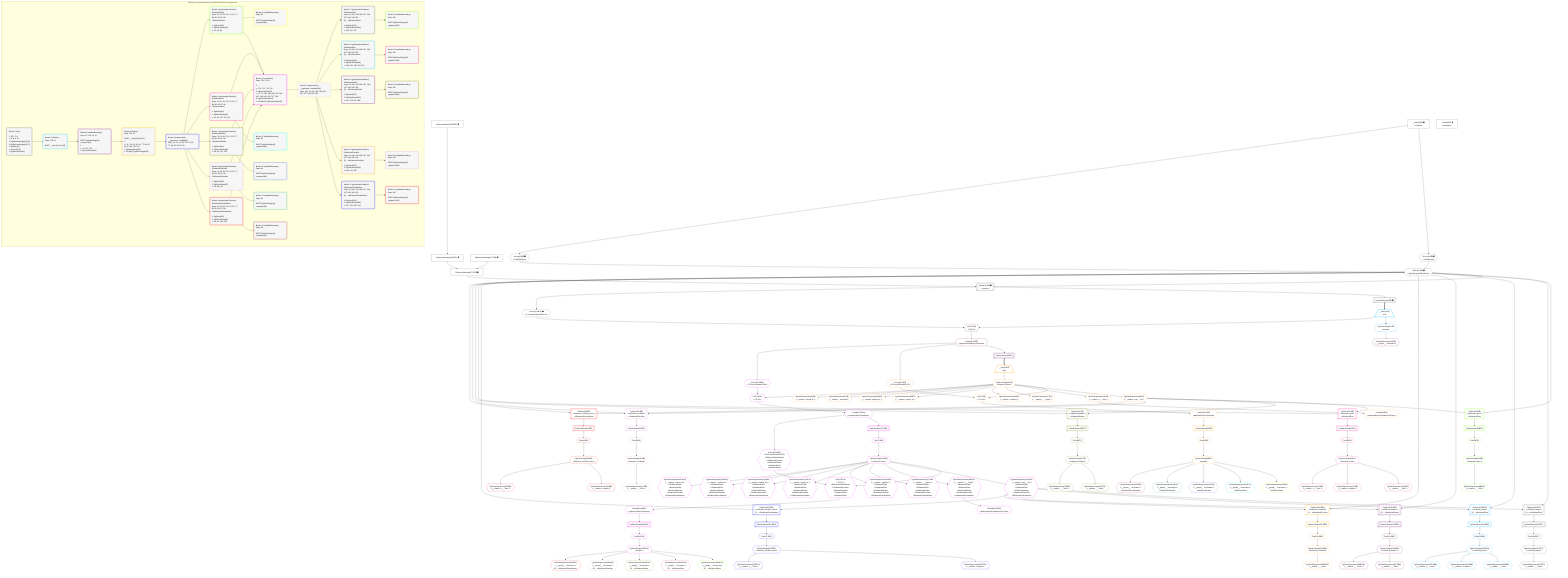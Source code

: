 %%{init: {'themeVariables': { 'fontSize': '12px'}}}%%
graph TD
    classDef path fill:#eee,stroke:#000,color:#000
    classDef plan fill:#fff,stroke-width:1px,color:#000
    classDef itemplan fill:#fff,stroke-width:2px,color:#000
    classDef unbatchedplan fill:#dff,stroke-width:1px,color:#000
    classDef sideeffectplan fill:#fcc,stroke-width:2px,color:#000
    classDef bucket fill:#f6f6f6,color:#000,stroke-width:2px,text-align:left

    subgraph "Buckets for queries/interfaces-relational/nested-more-fragments"
    Bucket0("Bucket 0 (root)<br /><br />1: 705, 713<br />ᐳ: 6, 8, 9, 10<br />2: PgSelectInlineApply[709]<br />3: PgSelectInlineApply[717]<br />4: PgSelect[7]<br />ᐳ: Access[718]<br />5: PgSelectRows[11]"):::bucket
    Bucket1("Bucket 1 (listItem)<br />Deps: 718, 10<br /><br />ROOT __Item{1}ᐸ11ᐳ[12]"):::bucket
    Bucket2("Bucket 2 (nullableBoundary)<br />Deps: 13, 718, 12, 10<br /><br />ROOT PgSelectSingle{1}ᐸpeopleᐳ[13]<br />1: <br />ᐳ: 14, 719, 720<br />2: PgSelectRows[20]"):::bucket
    Bucket3("Bucket 3 (listItem)<br />Deps: 720, 10<br /><br />ROOT __Item{3}ᐸ20ᐳ[21]<br />1: <br />ᐳ: 22, 714, 23, 25, 26, 77, 84, 85, 86, 87, 88, 715, 716<br />2: PgSelectRows[82]<br />ᐳ: First[81], PgSelectSingle[83]"):::bucket
    Bucket4("Bucket 4 (polymorphic)<br />__typename: Lambda[26]<br />Deps: 26, 10, 23, 83, 720, 22, 25, 77, 84, 85, 86, 87, 88"):::bucket
    Bucket5("Bucket 5 (polymorphicPartition)<br />|RelationalTopic<br />Deps: 10, 23, 83, 720, 22, 25, 77, 84, 85, 86, 87, 88<br />ᐳRelationalTopic<br /><br />1: PgSelect[28]<br />2: PgSelectRows[33]<br />ᐳ: 32, 34, 89"):::bucket
    Bucket6("Bucket 6 (polymorphicPartition)<br />|RelationalPost<br />Deps: 10, 23, 83, 720, 22, 25, 77, 84, 85, 86, 87, 88<br />ᐳRelationalPost<br /><br />1: PgSelect[36]<br />2: PgSelectRows[41]<br />ᐳ: 40, 42, 112, 113, 114"):::bucket
    Bucket7("Bucket 7 (polymorphicPartition)<br />|RelationalDivider<br />Deps: 10, 23, 83, 720, 22, 25, 77, 84, 85, 86, 87, 88<br />ᐳRelationalDivider<br /><br />1: PgSelect[44]<br />2: PgSelectRows[49]<br />ᐳ: 48, 50, 137, 138"):::bucket
    Bucket8("Bucket 8 (polymorphicPartition)<br />|RelationalChecklist<br />Deps: 10, 23, 83, 720, 22, 25, 77, 84, 85, 86, 87, 88<br />ᐳRelationalChecklist<br /><br />1: PgSelect[52]<br />2: PgSelectRows[57]<br />ᐳ: 56, 58, 161"):::bucket
    Bucket9("Bucket 9 (polymorphicPartition)<br />|RelationalChecklistItem<br />Deps: 10, 23, 83, 720, 22, 25, 77, 84, 85, 86, 87, 88<br />ᐳRelationalChecklistItem<br /><br />1: PgSelect[60]<br />2: PgSelectRows[65]<br />ᐳ: 64, 66, 184, 185"):::bucket
    Bucket10("Bucket 10 (nullableBoundary)<br />Deps: 83<br /><br />ROOT PgSelectSingle{3}ᐸpeopleᐳ[83]"):::bucket
    Bucket11("Bucket 11 (nullableBoundary)<br />Deps: 83<br /><br />ROOT PgSelectSingle{3}ᐸpeopleᐳ[83]"):::bucket
    Bucket12("Bucket 12 (nullableBoundary)<br />Deps: 83<br /><br />ROOT PgSelectSingle{3}ᐸpeopleᐳ[83]"):::bucket
    Bucket13("Bucket 13 (nullableBoundary)<br />Deps: 83<br /><br />ROOT PgSelectSingle{3}ᐸpeopleᐳ[83]"):::bucket
    Bucket14("Bucket 14 (nullableBoundary)<br />Deps: 83<br /><br />ROOT PgSelectSingle{3}ᐸpeopleᐳ[83]"):::bucket
    Bucket15("Bucket 15 (combined)<br />Deps: 720, 22, 10<br /><br />1: <br />ᐳ: 710, 711, 712, 706<br />2: PgSelectRows[73]<br />ᐳ: 72, 74, 186, 188, 189, 237, 246, 247, 248, 249, 250, 707, 708<br />3: PgSelectRows[244]<br />ᐳ: First[243], PgSelectSingle[245]"):::bucket
    Bucket16("Bucket 16 (polymorphic)<br />__typename: Lambda[189]<br />Deps: 189, 10, 186, 245, 188, 237, 246, 247, 248, 249, 250"):::bucket
    Bucket17("Bucket 17 (polymorphicPartition)<br />|RelationalTopic<br />Deps: 10, 186, 245, 188, 237, 246, 247, 248, 249, 250<br />(5) ...ᐳRelationalTopic<br /><br />1: PgSelect[191]<br />2: PgSelectRows[196]<br />ᐳ: 195, 197, 251"):::bucket
    Bucket18("Bucket 18 (polymorphicPartition)<br />|RelationalPost<br />Deps: 10, 186, 245, 188, 237, 246, 247, 248, 249, 250<br />(5) ...ᐳRelationalPost<br /><br />1: PgSelect[199]<br />2: PgSelectRows[204]<br />ᐳ: 203, 205, 268, 269, 270"):::bucket
    Bucket19("Bucket 19 (polymorphicPartition)<br />|RelationalDivider<br />Deps: 10, 186, 245, 188, 237, 246, 247, 248, 249, 250<br />(5) ...ᐳRelationalDivider<br /><br />1: PgSelect[207]<br />2: PgSelectRows[212]<br />ᐳ: 211, 213, 287, 288"):::bucket
    Bucket20("Bucket 20 (polymorphicPartition)<br />|RelationalChecklist<br />Deps: 10, 186, 245, 188, 237, 246, 247, 248, 249, 250<br />(5) ...ᐳRelationalChecklist<br /><br />1: PgSelect[215]<br />2: PgSelectRows[220]<br />ᐳ: 219, 221, 305"):::bucket
    Bucket21("Bucket 21 (polymorphicPartition)<br />|RelationalChecklistItem<br />Deps: 10, 186, 245, 188, 237, 246, 247, 248, 249, 250<br />(5) ...ᐳRelationalChecklistItem<br /><br />1: PgSelect[223]<br />2: PgSelectRows[228]<br />ᐳ: 227, 229, 322, 323"):::bucket
    Bucket22("Bucket 22 (nullableBoundary)<br />Deps: 245<br /><br />ROOT PgSelectSingle{15}ᐸpeopleᐳ[245]"):::bucket
    Bucket23("Bucket 23 (nullableBoundary)<br />Deps: 245<br /><br />ROOT PgSelectSingle{15}ᐸpeopleᐳ[245]"):::bucket
    Bucket24("Bucket 24 (nullableBoundary)<br />Deps: 245<br /><br />ROOT PgSelectSingle{15}ᐸpeopleᐳ[245]"):::bucket
    Bucket25("Bucket 25 (nullableBoundary)<br />Deps: 245<br /><br />ROOT PgSelectSingle{15}ᐸpeopleᐳ[245]"):::bucket
    Bucket26("Bucket 26 (nullableBoundary)<br />Deps: 245<br /><br />ROOT PgSelectSingle{15}ᐸpeopleᐳ[245]"):::bucket
    end
    Bucket0 --> Bucket1
    Bucket1 --> Bucket2
    Bucket2 --> Bucket3
    Bucket3 --> Bucket4
    Bucket4 --> Bucket5 & Bucket6 & Bucket7 & Bucket8 & Bucket9
    Bucket5 --> Bucket10 & Bucket15
    Bucket6 --> Bucket11 & Bucket15
    Bucket7 --> Bucket12 & Bucket15
    Bucket8 --> Bucket13 & Bucket15
    Bucket9 --> Bucket14 & Bucket15
    Bucket15 --> Bucket16
    Bucket16 --> Bucket17 & Bucket18 & Bucket19 & Bucket20 & Bucket21
    Bucket17 --> Bucket22
    Bucket18 --> Bucket23
    Bucket19 --> Bucket24
    Bucket20 --> Bucket25
    Bucket21 --> Bucket26

    %% plan dependencies
    PgSelectInlineApply717["PgSelectInlineApply[717∈0] ➊"]:::plan
    PgSelectInlineApply709["PgSelectInlineApply[709∈0] ➊"]:::plan
    PgSelectInlineApply713["PgSelectInlineApply[713∈0] ➊"]:::plan
    PgSelectInlineApply709 & PgSelectInlineApply713 --> PgSelectInlineApply717
    PgSelect7[["PgSelect[7∈0] ➊<br />ᐸpeopleᐳ"]]:::plan
    Object10{{"Object[10∈0] ➊<br />ᐸ{pgSettings,withPgClient}ᐳ"}}:::plan
    Object10 & PgSelectInlineApply717 --> PgSelect7
    Access8{{"Access[8∈0] ➊<br />ᐸ2.pgSettingsᐳ"}}:::plan
    Access9{{"Access[9∈0] ➊<br />ᐸ2.withPgClientᐳ"}}:::plan
    Access8 & Access9 --> Object10
    __Value2["__Value[2∈0] ➊<br />ᐸcontextᐳ"]:::plan
    __Value2 --> Access8
    __Value2 --> Access9
    PgSelectRows11[["PgSelectRows[11∈0] ➊"]]:::plan
    PgSelect7 --> PgSelectRows11
    PgSelectInlineApply705["PgSelectInlineApply[705∈0] ➊"]:::plan
    PgSelectInlineApply705 --> PgSelectInlineApply709
    Access718{{"Access[718∈0] ➊<br />ᐸ7.m.subqueryDetailsFor16ᐳ"}}:::plan
    PgSelect7 --> Access718
    __Value4["__Value[4∈0] ➊<br />ᐸrootValueᐳ"]:::plan
    __Item12[/"__Item[12∈1]<br />ᐸ11ᐳ"\]:::itemplan
    PgSelectRows11 ==> __Item12
    PgSelectSingle13{{"PgSelectSingle[13∈1]<br />ᐸpeopleᐳ"}}:::plan
    __Item12 --> PgSelectSingle13
    List719{{"List[719∈2]<br />ᐸ718,12ᐳ"}}:::plan
    Access718 & __Item12 --> List719
    PgClassExpression14{{"PgClassExpression[14∈2]<br />ᐸ__people__.”username”ᐳ"}}:::plan
    PgSelectSingle13 --> PgClassExpression14
    PgSelectRows20[["PgSelectRows[20∈2]"]]:::plan
    Lambda720{{"Lambda[720∈2]<br />ᐸpgInlineViaSubqueryTransformᐳ"}}:::plan
    Lambda720 --> PgSelectRows20
    List719 --> Lambda720
    List715{{"List[715∈3]<br />ᐸ714,22ᐳ"}}:::plan
    Access714{{"Access[714∈3]<br />ᐸ720.m.joinDetailsFor79ᐳ"}}:::plan
    PgSelectSingle22{{"PgSelectSingle[22∈3]<br />ᐸrelational_itemsᐳ"}}:::plan
    Access714 & PgSelectSingle22 --> List715
    __Item21[/"__Item[21∈3]<br />ᐸ20ᐳ"\]:::itemplan
    PgSelectRows20 ==> __Item21
    __Item21 --> PgSelectSingle22
    PgClassExpression23{{"PgClassExpression[23∈3]<br />ᐸ__relation...ems__.”id”ᐳ"}}:::plan
    PgSelectSingle22 --> PgClassExpression23
    PgClassExpression25{{"PgClassExpression[25∈3]<br />ᐸ__relation...s__.”type”ᐳ"}}:::plan
    PgSelectSingle22 --> PgClassExpression25
    Lambda26{{"Lambda[26∈3]<br />ᐸrelationalItemTypeNameFromTypeᐳ"}}:::plan
    PgClassExpression25 --> Lambda26
    PgClassExpression77{{"PgClassExpression[77∈3]<br />ᐸ__relation...__.”type2”ᐳ"}}:::plan
    PgSelectSingle22 --> PgClassExpression77
    First81{{"First[81∈3]"}}:::plan
    PgSelectRows82[["PgSelectRows[82∈3]"]]:::plan
    PgSelectRows82 --> First81
    Lambda716{{"Lambda[716∈3]<br />ᐸpgInlineViaJoinTransformᐳ"}}:::plan
    Lambda716 --> PgSelectRows82
    PgSelectSingle83{{"PgSelectSingle[83∈3]<br />ᐸpeopleᐳ"}}:::plan
    First81 --> PgSelectSingle83
    PgClassExpression84{{"PgClassExpression[84∈3]<br />ᐸ__relation...”position”ᐳ"}}:::plan
    PgSelectSingle22 --> PgClassExpression84
    PgClassExpression85{{"PgClassExpression[85∈3]<br />ᐸ__relation...reated_at”ᐳ"}}:::plan
    PgSelectSingle22 --> PgClassExpression85
    PgClassExpression86{{"PgClassExpression[86∈3]<br />ᐸ__relation...pdated_at”ᐳ"}}:::plan
    PgSelectSingle22 --> PgClassExpression86
    PgClassExpression87{{"PgClassExpression[87∈3]<br />ᐸ__relation..._archived”ᐳ"}}:::plan
    PgSelectSingle22 --> PgClassExpression87
    PgClassExpression88{{"PgClassExpression[88∈3]<br />ᐸ__relation...chived_at”ᐳ"}}:::plan
    PgSelectSingle22 --> PgClassExpression88
    Lambda720 --> Access714
    List715 --> Lambda716
    PgSelect28[["PgSelect[28∈5]<br />ᐸrelational_topicsᐳ<br />ᐳRelationalTopic"]]:::plan
    Object10 & PgClassExpression23 --> PgSelect28
    First32{{"First[32∈5]^"}}:::plan
    PgSelectRows33[["PgSelectRows[33∈5]^"]]:::plan
    PgSelectRows33 --> First32
    PgSelect28 --> PgSelectRows33
    PgSelectSingle34{{"PgSelectSingle[34∈5]^<br />ᐸrelational_topicsᐳ"}}:::plan
    First32 --> PgSelectSingle34
    PgClassExpression89{{"PgClassExpression[89∈5]^<br />ᐸ__relation...__.”title”ᐳ"}}:::plan
    PgSelectSingle34 --> PgClassExpression89
    PgClassExpression230{{"PgClassExpression[230∈10]<br />ᐸ__people__.”username”ᐳ<br />ᐳRelationalTopic"}}:::plan
    PgSelectSingle83 --> PgClassExpression230
    List707{{"List[707∈15]<br />ᐸ706,74ᐳ<br />ᐳRelationalChecklistItem<br />ᐳRelationalChecklist<br />ᐳRelationalDivider<br />ᐳRelationalPost<br />ᐳRelationalTopic"}}:::plan
    Access706{{"Access[706∈15]<br />ᐸ712.m.joinDetailsFor239ᐳ<br />ᐳRelationalChecklistItem<br />ᐳRelationalChecklist<br />ᐳRelationalDivider<br />ᐳRelationalPost<br />ᐳRelationalTopic"}}:::plan
    PgSelectSingle74{{"PgSelectSingle[74∈15]<br />ᐸrelational_itemsᐳ"}}:::plan
    Access706 & PgSelectSingle74 --> List707
    List711{{"List[711∈15]<br />ᐸ710,22ᐳ"}}:::plan
    Access710{{"Access[710∈15]<br />ᐸ720.m.joinDetailsFor68ᐳ"}}:::plan
    Access710 & PgSelectSingle22 --> List711
    First72{{"First[72∈15]"}}:::plan
    PgSelectRows73[["PgSelectRows[73∈15]"]]:::plan
    PgSelectRows73 --> First72
    Lambda712{{"Lambda[712∈15]<br />ᐸpgInlineViaJoinTransformᐳ"}}:::plan
    Lambda712 --> PgSelectRows73
    First72 --> PgSelectSingle74
    PgClassExpression186{{"PgClassExpression[186∈15]<br />ᐸ__relation...ems__.”id”ᐳ<br />ᐳRelationalTopic<br />ᐳRelationalPost<br />ᐳRelationalDivider<br />ᐳRelationalChecklist<br />ᐳRelationalChecklistItem"}}:::plan
    PgSelectSingle74 --> PgClassExpression186
    PgClassExpression188{{"PgClassExpression[188∈15]<br />ᐸ__relation...s__.”type”ᐳ<br />ᐳRelationalTopic<br />ᐳRelationalPost<br />ᐳRelationalDivider<br />ᐳRelationalChecklist<br />ᐳRelationalChecklistItem"}}:::plan
    PgSelectSingle74 --> PgClassExpression188
    Lambda189{{"Lambda[189∈15]^<br />ᐸrelationalItemTypeNameFromTypeᐳ"}}:::plan
    PgClassExpression188 --> Lambda189
    PgClassExpression237{{"PgClassExpression[237∈15]<br />ᐸ__relation...__.”type2”ᐳ<br />ᐳRelationalTopic<br />ᐳRelationalPost<br />ᐳRelationalDivider<br />ᐳRelationalChecklist<br />ᐳRelationalChecklistItem"}}:::plan
    PgSelectSingle74 --> PgClassExpression237
    First243{{"First[243∈15]^"}}:::plan
    PgSelectRows244[["PgSelectRows[244∈15]^"]]:::plan
    PgSelectRows244 --> First243
    Lambda708{{"Lambda[708∈15]^<br />ᐸpgInlineViaJoinTransformᐳ"}}:::plan
    Lambda708 --> PgSelectRows244
    PgSelectSingle245{{"PgSelectSingle[245∈15]^<br />ᐸpeopleᐳ"}}:::plan
    First243 --> PgSelectSingle245
    PgClassExpression246{{"PgClassExpression[246∈15]<br />ᐸ__relation...”position”ᐳ<br />ᐳRelationalTopic<br />ᐳRelationalPost<br />ᐳRelationalDivider<br />ᐳRelationalChecklist<br />ᐳRelationalChecklistItem"}}:::plan
    PgSelectSingle74 --> PgClassExpression246
    PgClassExpression247{{"PgClassExpression[247∈15]<br />ᐸ__relation...reated_at”ᐳ<br />ᐳRelationalTopic<br />ᐳRelationalPost<br />ᐳRelationalDivider<br />ᐳRelationalChecklist<br />ᐳRelationalChecklistItem"}}:::plan
    PgSelectSingle74 --> PgClassExpression247
    PgClassExpression248{{"PgClassExpression[248∈15]<br />ᐸ__relation...pdated_at”ᐳ<br />ᐳRelationalTopic<br />ᐳRelationalPost<br />ᐳRelationalDivider<br />ᐳRelationalChecklist<br />ᐳRelationalChecklistItem"}}:::plan
    PgSelectSingle74 --> PgClassExpression248
    PgClassExpression249{{"PgClassExpression[249∈15]<br />ᐸ__relation..._archived”ᐳ<br />ᐳRelationalTopic<br />ᐳRelationalPost<br />ᐳRelationalDivider<br />ᐳRelationalChecklist<br />ᐳRelationalChecklistItem"}}:::plan
    PgSelectSingle74 --> PgClassExpression249
    PgClassExpression250{{"PgClassExpression[250∈15]<br />ᐸ__relation...chived_at”ᐳ<br />ᐳRelationalTopic<br />ᐳRelationalPost<br />ᐳRelationalDivider<br />ᐳRelationalChecklist<br />ᐳRelationalChecklistItem"}}:::plan
    PgSelectSingle74 --> PgClassExpression250
    Lambda712 --> Access706
    List707 --> Lambda708
    Lambda720 --> Access710
    List711 --> Lambda712
    PgSelect191[["PgSelect[191∈17]<br />ᐸrelational_topicsᐳ<br />(5) ...ᐳRelationalTopic"]]:::plan
    Object10 & PgClassExpression186 --> PgSelect191
    First195{{"First[195∈17]^"}}:::plan
    PgSelectRows196[["PgSelectRows[196∈17]^"]]:::plan
    PgSelectRows196 --> First195
    PgSelect191 --> PgSelectRows196
    PgSelectSingle197{{"PgSelectSingle[197∈17]^<br />ᐸrelational_topicsᐳ"}}:::plan
    First195 --> PgSelectSingle197
    PgClassExpression251{{"PgClassExpression[251∈17]^<br />ᐸ__relation...__.”title”ᐳ"}}:::plan
    PgSelectSingle197 --> PgClassExpression251
    PgClassExpression680{{"PgClassExpression[680∈22]<br />ᐸ__people__.”username”ᐳ<br />(5) ...ᐳRelationalTopic"}}:::plan
    PgSelectSingle245 --> PgClassExpression680
    PgSelect199[["PgSelect[199∈18]<br />ᐸrelational_postsᐳ<br />(5) ...ᐳRelationalPost"]]:::plan
    Object10 & PgClassExpression186 --> PgSelect199
    First203{{"First[203∈18]^"}}:::plan
    PgSelectRows204[["PgSelectRows[204∈18]^"]]:::plan
    PgSelectRows204 --> First203
    PgSelect199 --> PgSelectRows204
    PgSelectSingle205{{"PgSelectSingle[205∈18]^<br />ᐸrelational_postsᐳ"}}:::plan
    First203 --> PgSelectSingle205
    PgClassExpression268{{"PgClassExpression[268∈18]^<br />ᐸ__relation...__.”title”ᐳ"}}:::plan
    PgSelectSingle205 --> PgClassExpression268
    PgClassExpression269{{"PgClassExpression[269∈18]^<br />ᐸ__relation...scription”ᐳ"}}:::plan
    PgSelectSingle205 --> PgClassExpression269
    PgClassExpression270{{"PgClassExpression[270∈18]^<br />ᐸ__relation...s__.”note”ᐳ"}}:::plan
    PgSelectSingle205 --> PgClassExpression270
    PgClassExpression681{{"PgClassExpression[681∈23]<br />ᐸ__people__.”username”ᐳ<br />(5) ...ᐳRelationalPost"}}:::plan
    PgSelectSingle245 --> PgClassExpression681
    PgSelect207[["PgSelect[207∈19]<br />ᐸrelational_dividersᐳ<br />(5) ...ᐳRelationalDivider"]]:::plan
    Object10 & PgClassExpression186 --> PgSelect207
    First211{{"First[211∈19]^"}}:::plan
    PgSelectRows212[["PgSelectRows[212∈19]^"]]:::plan
    PgSelectRows212 --> First211
    PgSelect207 --> PgSelectRows212
    PgSelectSingle213{{"PgSelectSingle[213∈19]^<br />ᐸrelational_dividersᐳ"}}:::plan
    First211 --> PgSelectSingle213
    PgClassExpression287{{"PgClassExpression[287∈19]^<br />ᐸ__relation...__.”title”ᐳ"}}:::plan
    PgSelectSingle213 --> PgClassExpression287
    PgClassExpression288{{"PgClassExpression[288∈19]^<br />ᐸ__relation...__.”color”ᐳ"}}:::plan
    PgSelectSingle213 --> PgClassExpression288
    PgClassExpression682{{"PgClassExpression[682∈24]<br />ᐸ__people__.”username”ᐳ<br />(5) ...ᐳRelationalDivider"}}:::plan
    PgSelectSingle245 --> PgClassExpression682
    PgSelect215[["PgSelect[215∈20]<br />ᐸrelational_checklistsᐳ<br />(5) ...ᐳRelationalChecklist"]]:::plan
    Object10 & PgClassExpression186 --> PgSelect215
    First219{{"First[219∈20]^"}}:::plan
    PgSelectRows220[["PgSelectRows[220∈20]^"]]:::plan
    PgSelectRows220 --> First219
    PgSelect215 --> PgSelectRows220
    PgSelectSingle221{{"PgSelectSingle[221∈20]^<br />ᐸrelational_checklistsᐳ"}}:::plan
    First219 --> PgSelectSingle221
    PgClassExpression305{{"PgClassExpression[305∈20]^<br />ᐸ__relation...__.”title”ᐳ"}}:::plan
    PgSelectSingle221 --> PgClassExpression305
    PgClassExpression683{{"PgClassExpression[683∈25]<br />ᐸ__people__.”username”ᐳ<br />(5) ...ᐳRelationalChecklist"}}:::plan
    PgSelectSingle245 --> PgClassExpression683
    PgSelect223[["PgSelect[223∈21]<br />ᐸrelational_checklist_itemsᐳ<br />(5) ...ᐳRelationalChecklistItem"]]:::plan
    Object10 & PgClassExpression186 --> PgSelect223
    First227{{"First[227∈21]^"}}:::plan
    PgSelectRows228[["PgSelectRows[228∈21]^"]]:::plan
    PgSelectRows228 --> First227
    PgSelect223 --> PgSelectRows228
    PgSelectSingle229{{"PgSelectSingle[229∈21]^<br />ᐸrelational_checklist_itemsᐳ"}}:::plan
    First227 --> PgSelectSingle229
    PgClassExpression322{{"PgClassExpression[322∈21]^<br />ᐸ__relation...scription”ᐳ"}}:::plan
    PgSelectSingle229 --> PgClassExpression322
    PgClassExpression323{{"PgClassExpression[323∈21]^<br />ᐸ__relation...s__.”note”ᐳ"}}:::plan
    PgSelectSingle229 --> PgClassExpression323
    PgClassExpression684{{"PgClassExpression[684∈26]<br />ᐸ__people__.”username”ᐳ<br />(5) ...ᐳRelationalChecklistItem"}}:::plan
    PgSelectSingle245 --> PgClassExpression684
    PgSelect36[["PgSelect[36∈6]<br />ᐸrelational_postsᐳ<br />ᐳRelationalPost"]]:::plan
    Object10 & PgClassExpression23 --> PgSelect36
    First40{{"First[40∈6]^"}}:::plan
    PgSelectRows41[["PgSelectRows[41∈6]^"]]:::plan
    PgSelectRows41 --> First40
    PgSelect36 --> PgSelectRows41
    PgSelectSingle42{{"PgSelectSingle[42∈6]^<br />ᐸrelational_postsᐳ"}}:::plan
    First40 --> PgSelectSingle42
    PgClassExpression112{{"PgClassExpression[112∈6]^<br />ᐸ__relation...__.”title”ᐳ"}}:::plan
    PgSelectSingle42 --> PgClassExpression112
    PgClassExpression113{{"PgClassExpression[113∈6]^<br />ᐸ__relation...scription”ᐳ"}}:::plan
    PgSelectSingle42 --> PgClassExpression113
    PgClassExpression114{{"PgClassExpression[114∈6]^<br />ᐸ__relation...s__.”note”ᐳ"}}:::plan
    PgSelectSingle42 --> PgClassExpression114
    PgClassExpression231{{"PgClassExpression[231∈11]<br />ᐸ__people__.”username”ᐳ<br />ᐳRelationalPost"}}:::plan
    PgSelectSingle83 --> PgClassExpression231
    PgSelect44[["PgSelect[44∈7]<br />ᐸrelational_dividersᐳ<br />ᐳRelationalDivider"]]:::plan
    Object10 & PgClassExpression23 --> PgSelect44
    First48{{"First[48∈7]^"}}:::plan
    PgSelectRows49[["PgSelectRows[49∈7]^"]]:::plan
    PgSelectRows49 --> First48
    PgSelect44 --> PgSelectRows49
    PgSelectSingle50{{"PgSelectSingle[50∈7]^<br />ᐸrelational_dividersᐳ"}}:::plan
    First48 --> PgSelectSingle50
    PgClassExpression137{{"PgClassExpression[137∈7]^<br />ᐸ__relation...__.”title”ᐳ"}}:::plan
    PgSelectSingle50 --> PgClassExpression137
    PgClassExpression138{{"PgClassExpression[138∈7]^<br />ᐸ__relation...__.”color”ᐳ"}}:::plan
    PgSelectSingle50 --> PgClassExpression138
    PgClassExpression232{{"PgClassExpression[232∈12]<br />ᐸ__people__.”username”ᐳ<br />ᐳRelationalDivider"}}:::plan
    PgSelectSingle83 --> PgClassExpression232
    PgSelect52[["PgSelect[52∈8]<br />ᐸrelational_checklistsᐳ<br />ᐳRelationalChecklist"]]:::plan
    Object10 & PgClassExpression23 --> PgSelect52
    First56{{"First[56∈8]^"}}:::plan
    PgSelectRows57[["PgSelectRows[57∈8]^"]]:::plan
    PgSelectRows57 --> First56
    PgSelect52 --> PgSelectRows57
    PgSelectSingle58{{"PgSelectSingle[58∈8]^<br />ᐸrelational_checklistsᐳ"}}:::plan
    First56 --> PgSelectSingle58
    PgClassExpression161{{"PgClassExpression[161∈8]^<br />ᐸ__relation...__.”title”ᐳ"}}:::plan
    PgSelectSingle58 --> PgClassExpression161
    PgClassExpression233{{"PgClassExpression[233∈13]<br />ᐸ__people__.”username”ᐳ<br />ᐳRelationalChecklist"}}:::plan
    PgSelectSingle83 --> PgClassExpression233
    PgSelect60[["PgSelect[60∈9]<br />ᐸrelational_checklist_itemsᐳ<br />ᐳRelationalChecklistItem"]]:::plan
    Object10 & PgClassExpression23 --> PgSelect60
    First64{{"First[64∈9]^"}}:::plan
    PgSelectRows65[["PgSelectRows[65∈9]^"]]:::plan
    PgSelectRows65 --> First64
    PgSelect60 --> PgSelectRows65
    PgSelectSingle66{{"PgSelectSingle[66∈9]^<br />ᐸrelational_checklist_itemsᐳ"}}:::plan
    First64 --> PgSelectSingle66
    PgClassExpression184{{"PgClassExpression[184∈9]^<br />ᐸ__relation...scription”ᐳ"}}:::plan
    PgSelectSingle66 --> PgClassExpression184
    PgClassExpression185{{"PgClassExpression[185∈9]^<br />ᐸ__relation...s__.”note”ᐳ"}}:::plan
    PgSelectSingle66 --> PgClassExpression185
    PgClassExpression234{{"PgClassExpression[234∈14]<br />ᐸ__people__.”username”ᐳ<br />ᐳRelationalChecklistItem"}}:::plan
    PgSelectSingle83 --> PgClassExpression234

    %% define steps
    classDef bucket0 stroke:#696969
    class Bucket0,__Value2,__Value4,PgSelect7,Access8,Access9,Object10,PgSelectRows11,PgSelectInlineApply705,PgSelectInlineApply709,PgSelectInlineApply713,PgSelectInlineApply717,Access718 bucket0
    classDef bucket1 stroke:#00bfff
    class Bucket1,__Item12,PgSelectSingle13 bucket1
    classDef bucket2 stroke:#7f007f
    class Bucket2,PgClassExpression14,PgSelectRows20,List719,Lambda720 bucket2
    classDef bucket3 stroke:#ffa500
    class Bucket3,__Item21,PgSelectSingle22,PgClassExpression23,PgClassExpression25,Lambda26,PgClassExpression77,First81,PgSelectRows82,PgSelectSingle83,PgClassExpression84,PgClassExpression85,PgClassExpression86,PgClassExpression87,PgClassExpression88,Access714,List715,Lambda716 bucket3
    classDef bucket4 stroke:#0000ff
    class Bucket4 bucket4
    classDef bucket5 stroke:#7fff00
    class Bucket5,PgSelect28,First32,PgSelectRows33,PgSelectSingle34,PgClassExpression89 bucket5
    classDef bucket6 stroke:#ff1493
    class Bucket6,PgSelect36,First40,PgSelectRows41,PgSelectSingle42,PgClassExpression112,PgClassExpression113,PgClassExpression114 bucket6
    classDef bucket7 stroke:#808000
    class Bucket7,PgSelect44,First48,PgSelectRows49,PgSelectSingle50,PgClassExpression137,PgClassExpression138 bucket7
    classDef bucket8 stroke:#dda0dd
    class Bucket8,PgSelect52,First56,PgSelectRows57,PgSelectSingle58,PgClassExpression161 bucket8
    classDef bucket9 stroke:#ff0000
    class Bucket9,PgSelect60,First64,PgSelectRows65,PgSelectSingle66,PgClassExpression184,PgClassExpression185 bucket9
    classDef bucket10 stroke:#ffff00
    class Bucket10,PgClassExpression230 bucket10
    classDef bucket11 stroke:#00ffff
    class Bucket11,PgClassExpression231 bucket11
    classDef bucket12 stroke:#4169e1
    class Bucket12,PgClassExpression232 bucket12
    classDef bucket13 stroke:#3cb371
    class Bucket13,PgClassExpression233 bucket13
    classDef bucket14 stroke:#a52a2a
    class Bucket14,PgClassExpression234 bucket14
    classDef bucket15 stroke:#ff00ff
    class Bucket15,First72,PgSelectRows73,PgSelectSingle74,PgClassExpression186,PgClassExpression188,Lambda189,PgClassExpression237,First243,PgSelectRows244,PgSelectSingle245,PgClassExpression246,PgClassExpression247,PgClassExpression248,PgClassExpression249,PgClassExpression250,Access706,List707,Lambda708,Access710,List711,Lambda712 bucket15
    classDef bucket16 stroke:#f5deb3
    class Bucket16 bucket16
    classDef bucket17 stroke:#696969
    class Bucket17,PgSelect191,First195,PgSelectRows196,PgSelectSingle197,PgClassExpression251 bucket17
    classDef bucket18 stroke:#00bfff
    class Bucket18,PgSelect199,First203,PgSelectRows204,PgSelectSingle205,PgClassExpression268,PgClassExpression269,PgClassExpression270 bucket18
    classDef bucket19 stroke:#7f007f
    class Bucket19,PgSelect207,First211,PgSelectRows212,PgSelectSingle213,PgClassExpression287,PgClassExpression288 bucket19
    classDef bucket20 stroke:#ffa500
    class Bucket20,PgSelect215,First219,PgSelectRows220,PgSelectSingle221,PgClassExpression305 bucket20
    classDef bucket21 stroke:#0000ff
    class Bucket21,PgSelect223,First227,PgSelectRows228,PgSelectSingle229,PgClassExpression322,PgClassExpression323 bucket21
    classDef bucket22 stroke:#7fff00
    class Bucket22,PgClassExpression680 bucket22
    classDef bucket23 stroke:#ff1493
    class Bucket23,PgClassExpression681 bucket23
    classDef bucket24 stroke:#808000
    class Bucket24,PgClassExpression682 bucket24
    classDef bucket25 stroke:#dda0dd
    class Bucket25,PgClassExpression683 bucket25
    classDef bucket26 stroke:#ff0000
    class Bucket26,PgClassExpression684 bucket26